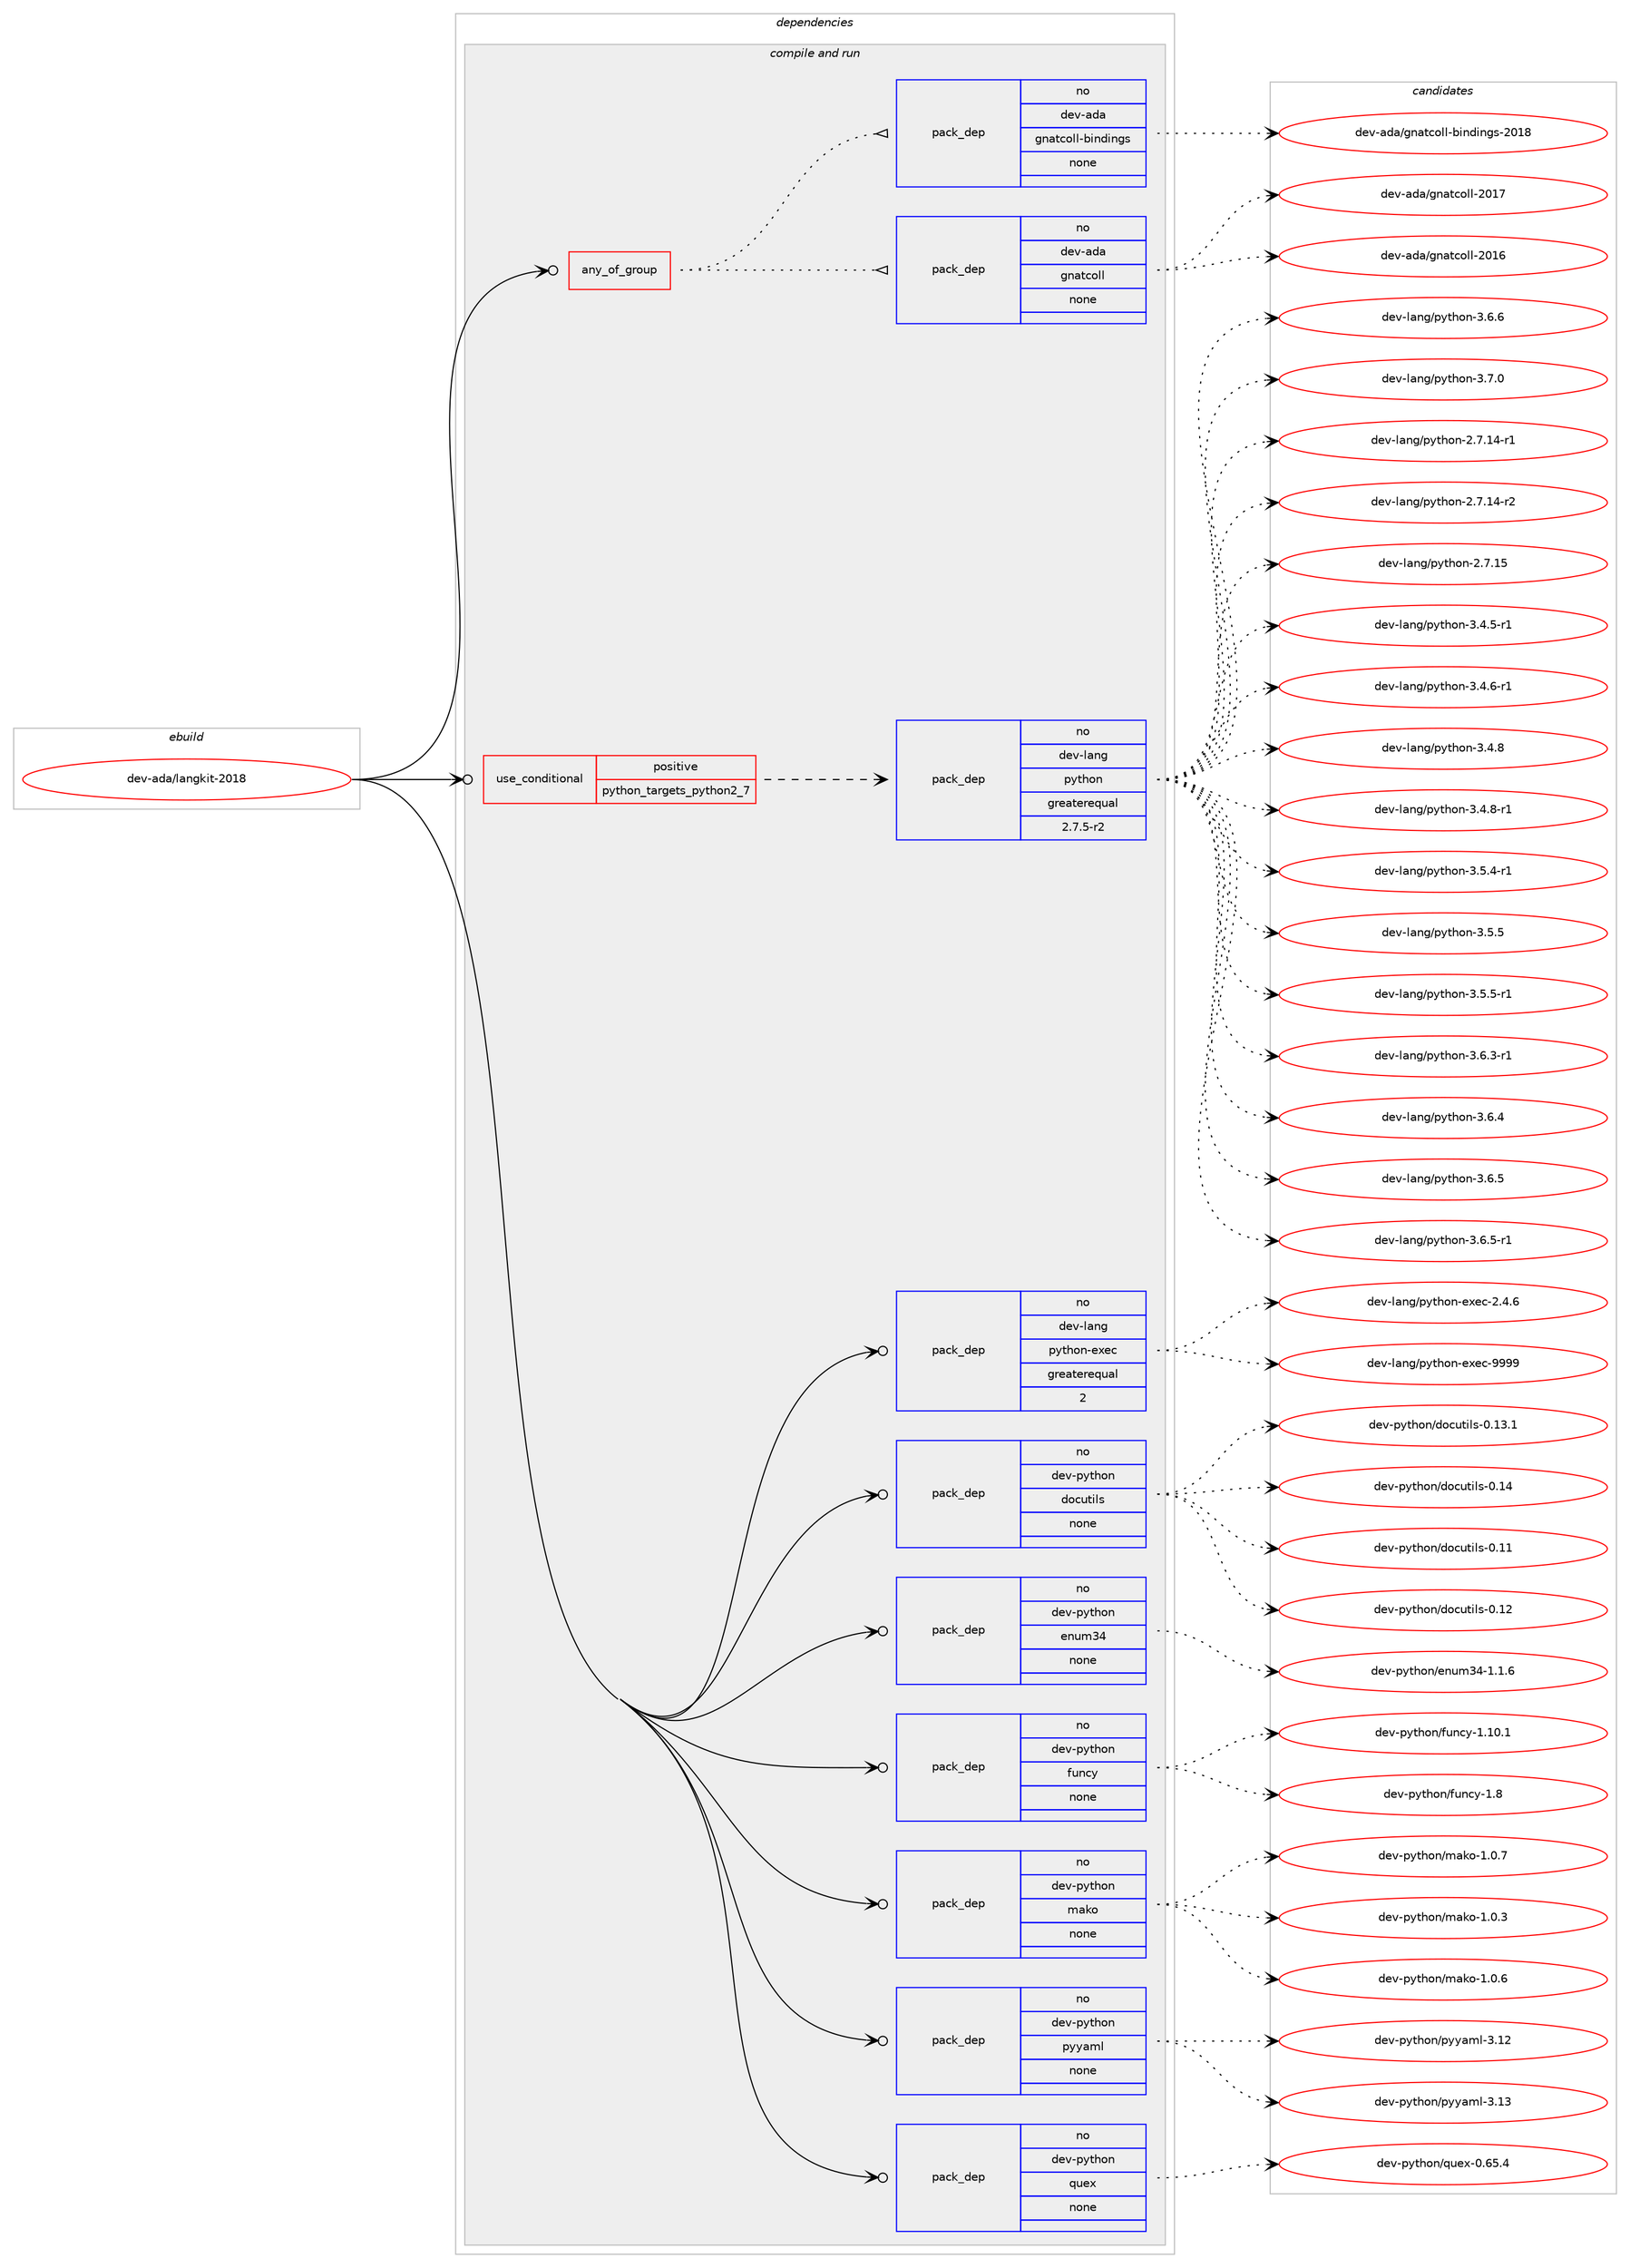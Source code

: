 digraph prolog {

# *************
# Graph options
# *************

newrank=true;
concentrate=true;
compound=true;
graph [rankdir=LR,fontname=Helvetica,fontsize=10,ranksep=1.5];#, ranksep=2.5, nodesep=0.2];
edge  [arrowhead=vee];
node  [fontname=Helvetica,fontsize=10];

# **********
# The ebuild
# **********

subgraph cluster_leftcol {
color=gray;
rank=same;
label=<<i>ebuild</i>>;
id [label="dev-ada/langkit-2018", color=red, width=4, href="../dev-ada/langkit-2018.svg"];
}

# ****************
# The dependencies
# ****************

subgraph cluster_midcol {
color=gray;
label=<<i>dependencies</i>>;
subgraph cluster_compile {
fillcolor="#eeeeee";
style=filled;
label=<<i>compile</i>>;
}
subgraph cluster_compileandrun {
fillcolor="#eeeeee";
style=filled;
label=<<i>compile and run</i>>;
subgraph any81 {
dependency2525 [label=<<TABLE BORDER="0" CELLBORDER="1" CELLSPACING="0" CELLPADDING="4"><TR><TD CELLPADDING="10">any_of_group</TD></TR></TABLE>>, shape=none, color=red];subgraph pack2087 {
dependency2526 [label=<<TABLE BORDER="0" CELLBORDER="1" CELLSPACING="0" CELLPADDING="4" WIDTH="220"><TR><TD ROWSPAN="6" CELLPADDING="30">pack_dep</TD></TR><TR><TD WIDTH="110">no</TD></TR><TR><TD>dev-ada</TD></TR><TR><TD>gnatcoll</TD></TR><TR><TD>none</TD></TR><TR><TD></TD></TR></TABLE>>, shape=none, color=blue];
}
dependency2525:e -> dependency2526:w [weight=20,style="dotted",arrowhead="oinv"];
subgraph pack2088 {
dependency2527 [label=<<TABLE BORDER="0" CELLBORDER="1" CELLSPACING="0" CELLPADDING="4" WIDTH="220"><TR><TD ROWSPAN="6" CELLPADDING="30">pack_dep</TD></TR><TR><TD WIDTH="110">no</TD></TR><TR><TD>dev-ada</TD></TR><TR><TD>gnatcoll-bindings</TD></TR><TR><TD>none</TD></TR><TR><TD></TD></TR></TABLE>>, shape=none, color=blue];
}
dependency2525:e -> dependency2527:w [weight=20,style="dotted",arrowhead="oinv"];
}
id:e -> dependency2525:w [weight=20,style="solid",arrowhead="odotvee"];
subgraph cond351 {
dependency2528 [label=<<TABLE BORDER="0" CELLBORDER="1" CELLSPACING="0" CELLPADDING="4"><TR><TD ROWSPAN="3" CELLPADDING="10">use_conditional</TD></TR><TR><TD>positive</TD></TR><TR><TD>python_targets_python2_7</TD></TR></TABLE>>, shape=none, color=red];
subgraph pack2089 {
dependency2529 [label=<<TABLE BORDER="0" CELLBORDER="1" CELLSPACING="0" CELLPADDING="4" WIDTH="220"><TR><TD ROWSPAN="6" CELLPADDING="30">pack_dep</TD></TR><TR><TD WIDTH="110">no</TD></TR><TR><TD>dev-lang</TD></TR><TR><TD>python</TD></TR><TR><TD>greaterequal</TD></TR><TR><TD>2.7.5-r2</TD></TR></TABLE>>, shape=none, color=blue];
}
dependency2528:e -> dependency2529:w [weight=20,style="dashed",arrowhead="vee"];
}
id:e -> dependency2528:w [weight=20,style="solid",arrowhead="odotvee"];
subgraph pack2090 {
dependency2530 [label=<<TABLE BORDER="0" CELLBORDER="1" CELLSPACING="0" CELLPADDING="4" WIDTH="220"><TR><TD ROWSPAN="6" CELLPADDING="30">pack_dep</TD></TR><TR><TD WIDTH="110">no</TD></TR><TR><TD>dev-lang</TD></TR><TR><TD>python-exec</TD></TR><TR><TD>greaterequal</TD></TR><TR><TD>2</TD></TR></TABLE>>, shape=none, color=blue];
}
id:e -> dependency2530:w [weight=20,style="solid",arrowhead="odotvee"];
subgraph pack2091 {
dependency2531 [label=<<TABLE BORDER="0" CELLBORDER="1" CELLSPACING="0" CELLPADDING="4" WIDTH="220"><TR><TD ROWSPAN="6" CELLPADDING="30">pack_dep</TD></TR><TR><TD WIDTH="110">no</TD></TR><TR><TD>dev-python</TD></TR><TR><TD>docutils</TD></TR><TR><TD>none</TD></TR><TR><TD></TD></TR></TABLE>>, shape=none, color=blue];
}
id:e -> dependency2531:w [weight=20,style="solid",arrowhead="odotvee"];
subgraph pack2092 {
dependency2532 [label=<<TABLE BORDER="0" CELLBORDER="1" CELLSPACING="0" CELLPADDING="4" WIDTH="220"><TR><TD ROWSPAN="6" CELLPADDING="30">pack_dep</TD></TR><TR><TD WIDTH="110">no</TD></TR><TR><TD>dev-python</TD></TR><TR><TD>enum34</TD></TR><TR><TD>none</TD></TR><TR><TD></TD></TR></TABLE>>, shape=none, color=blue];
}
id:e -> dependency2532:w [weight=20,style="solid",arrowhead="odotvee"];
subgraph pack2093 {
dependency2533 [label=<<TABLE BORDER="0" CELLBORDER="1" CELLSPACING="0" CELLPADDING="4" WIDTH="220"><TR><TD ROWSPAN="6" CELLPADDING="30">pack_dep</TD></TR><TR><TD WIDTH="110">no</TD></TR><TR><TD>dev-python</TD></TR><TR><TD>funcy</TD></TR><TR><TD>none</TD></TR><TR><TD></TD></TR></TABLE>>, shape=none, color=blue];
}
id:e -> dependency2533:w [weight=20,style="solid",arrowhead="odotvee"];
subgraph pack2094 {
dependency2534 [label=<<TABLE BORDER="0" CELLBORDER="1" CELLSPACING="0" CELLPADDING="4" WIDTH="220"><TR><TD ROWSPAN="6" CELLPADDING="30">pack_dep</TD></TR><TR><TD WIDTH="110">no</TD></TR><TR><TD>dev-python</TD></TR><TR><TD>mako</TD></TR><TR><TD>none</TD></TR><TR><TD></TD></TR></TABLE>>, shape=none, color=blue];
}
id:e -> dependency2534:w [weight=20,style="solid",arrowhead="odotvee"];
subgraph pack2095 {
dependency2535 [label=<<TABLE BORDER="0" CELLBORDER="1" CELLSPACING="0" CELLPADDING="4" WIDTH="220"><TR><TD ROWSPAN="6" CELLPADDING="30">pack_dep</TD></TR><TR><TD WIDTH="110">no</TD></TR><TR><TD>dev-python</TD></TR><TR><TD>pyyaml</TD></TR><TR><TD>none</TD></TR><TR><TD></TD></TR></TABLE>>, shape=none, color=blue];
}
id:e -> dependency2535:w [weight=20,style="solid",arrowhead="odotvee"];
subgraph pack2096 {
dependency2536 [label=<<TABLE BORDER="0" CELLBORDER="1" CELLSPACING="0" CELLPADDING="4" WIDTH="220"><TR><TD ROWSPAN="6" CELLPADDING="30">pack_dep</TD></TR><TR><TD WIDTH="110">no</TD></TR><TR><TD>dev-python</TD></TR><TR><TD>quex</TD></TR><TR><TD>none</TD></TR><TR><TD></TD></TR></TABLE>>, shape=none, color=blue];
}
id:e -> dependency2536:w [weight=20,style="solid",arrowhead="odotvee"];
}
subgraph cluster_run {
fillcolor="#eeeeee";
style=filled;
label=<<i>run</i>>;
}
}

# **************
# The candidates
# **************

subgraph cluster_choices {
rank=same;
color=gray;
label=<<i>candidates</i>>;

subgraph choice2087 {
color=black;
nodesep=1;
choice1001011184597100974710311097116991111081084550484954 [label="dev-ada/gnatcoll-2016", color=red, width=4,href="../dev-ada/gnatcoll-2016.svg"];
choice1001011184597100974710311097116991111081084550484955 [label="dev-ada/gnatcoll-2017", color=red, width=4,href="../dev-ada/gnatcoll-2017.svg"];
dependency2526:e -> choice1001011184597100974710311097116991111081084550484954:w [style=dotted,weight="100"];
dependency2526:e -> choice1001011184597100974710311097116991111081084550484955:w [style=dotted,weight="100"];
}
subgraph choice2088 {
color=black;
nodesep=1;
choice10010111845971009747103110971169911110810845981051101001051101031154550484956 [label="dev-ada/gnatcoll-bindings-2018", color=red, width=4,href="../dev-ada/gnatcoll-bindings-2018.svg"];
dependency2527:e -> choice10010111845971009747103110971169911110810845981051101001051101031154550484956:w [style=dotted,weight="100"];
}
subgraph choice2089 {
color=black;
nodesep=1;
choice100101118451089711010347112121116104111110455046554649524511449 [label="dev-lang/python-2.7.14-r1", color=red, width=4,href="../dev-lang/python-2.7.14-r1.svg"];
choice100101118451089711010347112121116104111110455046554649524511450 [label="dev-lang/python-2.7.14-r2", color=red, width=4,href="../dev-lang/python-2.7.14-r2.svg"];
choice10010111845108971101034711212111610411111045504655464953 [label="dev-lang/python-2.7.15", color=red, width=4,href="../dev-lang/python-2.7.15.svg"];
choice1001011184510897110103471121211161041111104551465246534511449 [label="dev-lang/python-3.4.5-r1", color=red, width=4,href="../dev-lang/python-3.4.5-r1.svg"];
choice1001011184510897110103471121211161041111104551465246544511449 [label="dev-lang/python-3.4.6-r1", color=red, width=4,href="../dev-lang/python-3.4.6-r1.svg"];
choice100101118451089711010347112121116104111110455146524656 [label="dev-lang/python-3.4.8", color=red, width=4,href="../dev-lang/python-3.4.8.svg"];
choice1001011184510897110103471121211161041111104551465246564511449 [label="dev-lang/python-3.4.8-r1", color=red, width=4,href="../dev-lang/python-3.4.8-r1.svg"];
choice1001011184510897110103471121211161041111104551465346524511449 [label="dev-lang/python-3.5.4-r1", color=red, width=4,href="../dev-lang/python-3.5.4-r1.svg"];
choice100101118451089711010347112121116104111110455146534653 [label="dev-lang/python-3.5.5", color=red, width=4,href="../dev-lang/python-3.5.5.svg"];
choice1001011184510897110103471121211161041111104551465346534511449 [label="dev-lang/python-3.5.5-r1", color=red, width=4,href="../dev-lang/python-3.5.5-r1.svg"];
choice1001011184510897110103471121211161041111104551465446514511449 [label="dev-lang/python-3.6.3-r1", color=red, width=4,href="../dev-lang/python-3.6.3-r1.svg"];
choice100101118451089711010347112121116104111110455146544652 [label="dev-lang/python-3.6.4", color=red, width=4,href="../dev-lang/python-3.6.4.svg"];
choice100101118451089711010347112121116104111110455146544653 [label="dev-lang/python-3.6.5", color=red, width=4,href="../dev-lang/python-3.6.5.svg"];
choice1001011184510897110103471121211161041111104551465446534511449 [label="dev-lang/python-3.6.5-r1", color=red, width=4,href="../dev-lang/python-3.6.5-r1.svg"];
choice100101118451089711010347112121116104111110455146544654 [label="dev-lang/python-3.6.6", color=red, width=4,href="../dev-lang/python-3.6.6.svg"];
choice100101118451089711010347112121116104111110455146554648 [label="dev-lang/python-3.7.0", color=red, width=4,href="../dev-lang/python-3.7.0.svg"];
dependency2529:e -> choice100101118451089711010347112121116104111110455046554649524511449:w [style=dotted,weight="100"];
dependency2529:e -> choice100101118451089711010347112121116104111110455046554649524511450:w [style=dotted,weight="100"];
dependency2529:e -> choice10010111845108971101034711212111610411111045504655464953:w [style=dotted,weight="100"];
dependency2529:e -> choice1001011184510897110103471121211161041111104551465246534511449:w [style=dotted,weight="100"];
dependency2529:e -> choice1001011184510897110103471121211161041111104551465246544511449:w [style=dotted,weight="100"];
dependency2529:e -> choice100101118451089711010347112121116104111110455146524656:w [style=dotted,weight="100"];
dependency2529:e -> choice1001011184510897110103471121211161041111104551465246564511449:w [style=dotted,weight="100"];
dependency2529:e -> choice1001011184510897110103471121211161041111104551465346524511449:w [style=dotted,weight="100"];
dependency2529:e -> choice100101118451089711010347112121116104111110455146534653:w [style=dotted,weight="100"];
dependency2529:e -> choice1001011184510897110103471121211161041111104551465346534511449:w [style=dotted,weight="100"];
dependency2529:e -> choice1001011184510897110103471121211161041111104551465446514511449:w [style=dotted,weight="100"];
dependency2529:e -> choice100101118451089711010347112121116104111110455146544652:w [style=dotted,weight="100"];
dependency2529:e -> choice100101118451089711010347112121116104111110455146544653:w [style=dotted,weight="100"];
dependency2529:e -> choice1001011184510897110103471121211161041111104551465446534511449:w [style=dotted,weight="100"];
dependency2529:e -> choice100101118451089711010347112121116104111110455146544654:w [style=dotted,weight="100"];
dependency2529:e -> choice100101118451089711010347112121116104111110455146554648:w [style=dotted,weight="100"];
}
subgraph choice2090 {
color=black;
nodesep=1;
choice1001011184510897110103471121211161041111104510112010199455046524654 [label="dev-lang/python-exec-2.4.6", color=red, width=4,href="../dev-lang/python-exec-2.4.6.svg"];
choice10010111845108971101034711212111610411111045101120101994557575757 [label="dev-lang/python-exec-9999", color=red, width=4,href="../dev-lang/python-exec-9999.svg"];
dependency2530:e -> choice1001011184510897110103471121211161041111104510112010199455046524654:w [style=dotted,weight="100"];
dependency2530:e -> choice10010111845108971101034711212111610411111045101120101994557575757:w [style=dotted,weight="100"];
}
subgraph choice2091 {
color=black;
nodesep=1;
choice1001011184511212111610411111047100111991171161051081154548464949 [label="dev-python/docutils-0.11", color=red, width=4,href="../dev-python/docutils-0.11.svg"];
choice1001011184511212111610411111047100111991171161051081154548464950 [label="dev-python/docutils-0.12", color=red, width=4,href="../dev-python/docutils-0.12.svg"];
choice10010111845112121116104111110471001119911711610510811545484649514649 [label="dev-python/docutils-0.13.1", color=red, width=4,href="../dev-python/docutils-0.13.1.svg"];
choice1001011184511212111610411111047100111991171161051081154548464952 [label="dev-python/docutils-0.14", color=red, width=4,href="../dev-python/docutils-0.14.svg"];
dependency2531:e -> choice1001011184511212111610411111047100111991171161051081154548464949:w [style=dotted,weight="100"];
dependency2531:e -> choice1001011184511212111610411111047100111991171161051081154548464950:w [style=dotted,weight="100"];
dependency2531:e -> choice10010111845112121116104111110471001119911711610510811545484649514649:w [style=dotted,weight="100"];
dependency2531:e -> choice1001011184511212111610411111047100111991171161051081154548464952:w [style=dotted,weight="100"];
}
subgraph choice2092 {
color=black;
nodesep=1;
choice10010111845112121116104111110471011101171095152454946494654 [label="dev-python/enum34-1.1.6", color=red, width=4,href="../dev-python/enum34-1.1.6.svg"];
dependency2532:e -> choice10010111845112121116104111110471011101171095152454946494654:w [style=dotted,weight="100"];
}
subgraph choice2093 {
color=black;
nodesep=1;
choice10010111845112121116104111110471021171109912145494649484649 [label="dev-python/funcy-1.10.1", color=red, width=4,href="../dev-python/funcy-1.10.1.svg"];
choice10010111845112121116104111110471021171109912145494656 [label="dev-python/funcy-1.8", color=red, width=4,href="../dev-python/funcy-1.8.svg"];
dependency2533:e -> choice10010111845112121116104111110471021171109912145494649484649:w [style=dotted,weight="100"];
dependency2533:e -> choice10010111845112121116104111110471021171109912145494656:w [style=dotted,weight="100"];
}
subgraph choice2094 {
color=black;
nodesep=1;
choice100101118451121211161041111104710997107111454946484651 [label="dev-python/mako-1.0.3", color=red, width=4,href="../dev-python/mako-1.0.3.svg"];
choice100101118451121211161041111104710997107111454946484654 [label="dev-python/mako-1.0.6", color=red, width=4,href="../dev-python/mako-1.0.6.svg"];
choice100101118451121211161041111104710997107111454946484655 [label="dev-python/mako-1.0.7", color=red, width=4,href="../dev-python/mako-1.0.7.svg"];
dependency2534:e -> choice100101118451121211161041111104710997107111454946484651:w [style=dotted,weight="100"];
dependency2534:e -> choice100101118451121211161041111104710997107111454946484654:w [style=dotted,weight="100"];
dependency2534:e -> choice100101118451121211161041111104710997107111454946484655:w [style=dotted,weight="100"];
}
subgraph choice2095 {
color=black;
nodesep=1;
choice1001011184511212111610411111047112121121971091084551464950 [label="dev-python/pyyaml-3.12", color=red, width=4,href="../dev-python/pyyaml-3.12.svg"];
choice1001011184511212111610411111047112121121971091084551464951 [label="dev-python/pyyaml-3.13", color=red, width=4,href="../dev-python/pyyaml-3.13.svg"];
dependency2535:e -> choice1001011184511212111610411111047112121121971091084551464950:w [style=dotted,weight="100"];
dependency2535:e -> choice1001011184511212111610411111047112121121971091084551464951:w [style=dotted,weight="100"];
}
subgraph choice2096 {
color=black;
nodesep=1;
choice100101118451121211161041111104711311710112045484654534652 [label="dev-python/quex-0.65.4", color=red, width=4,href="../dev-python/quex-0.65.4.svg"];
dependency2536:e -> choice100101118451121211161041111104711311710112045484654534652:w [style=dotted,weight="100"];
}
}

}
